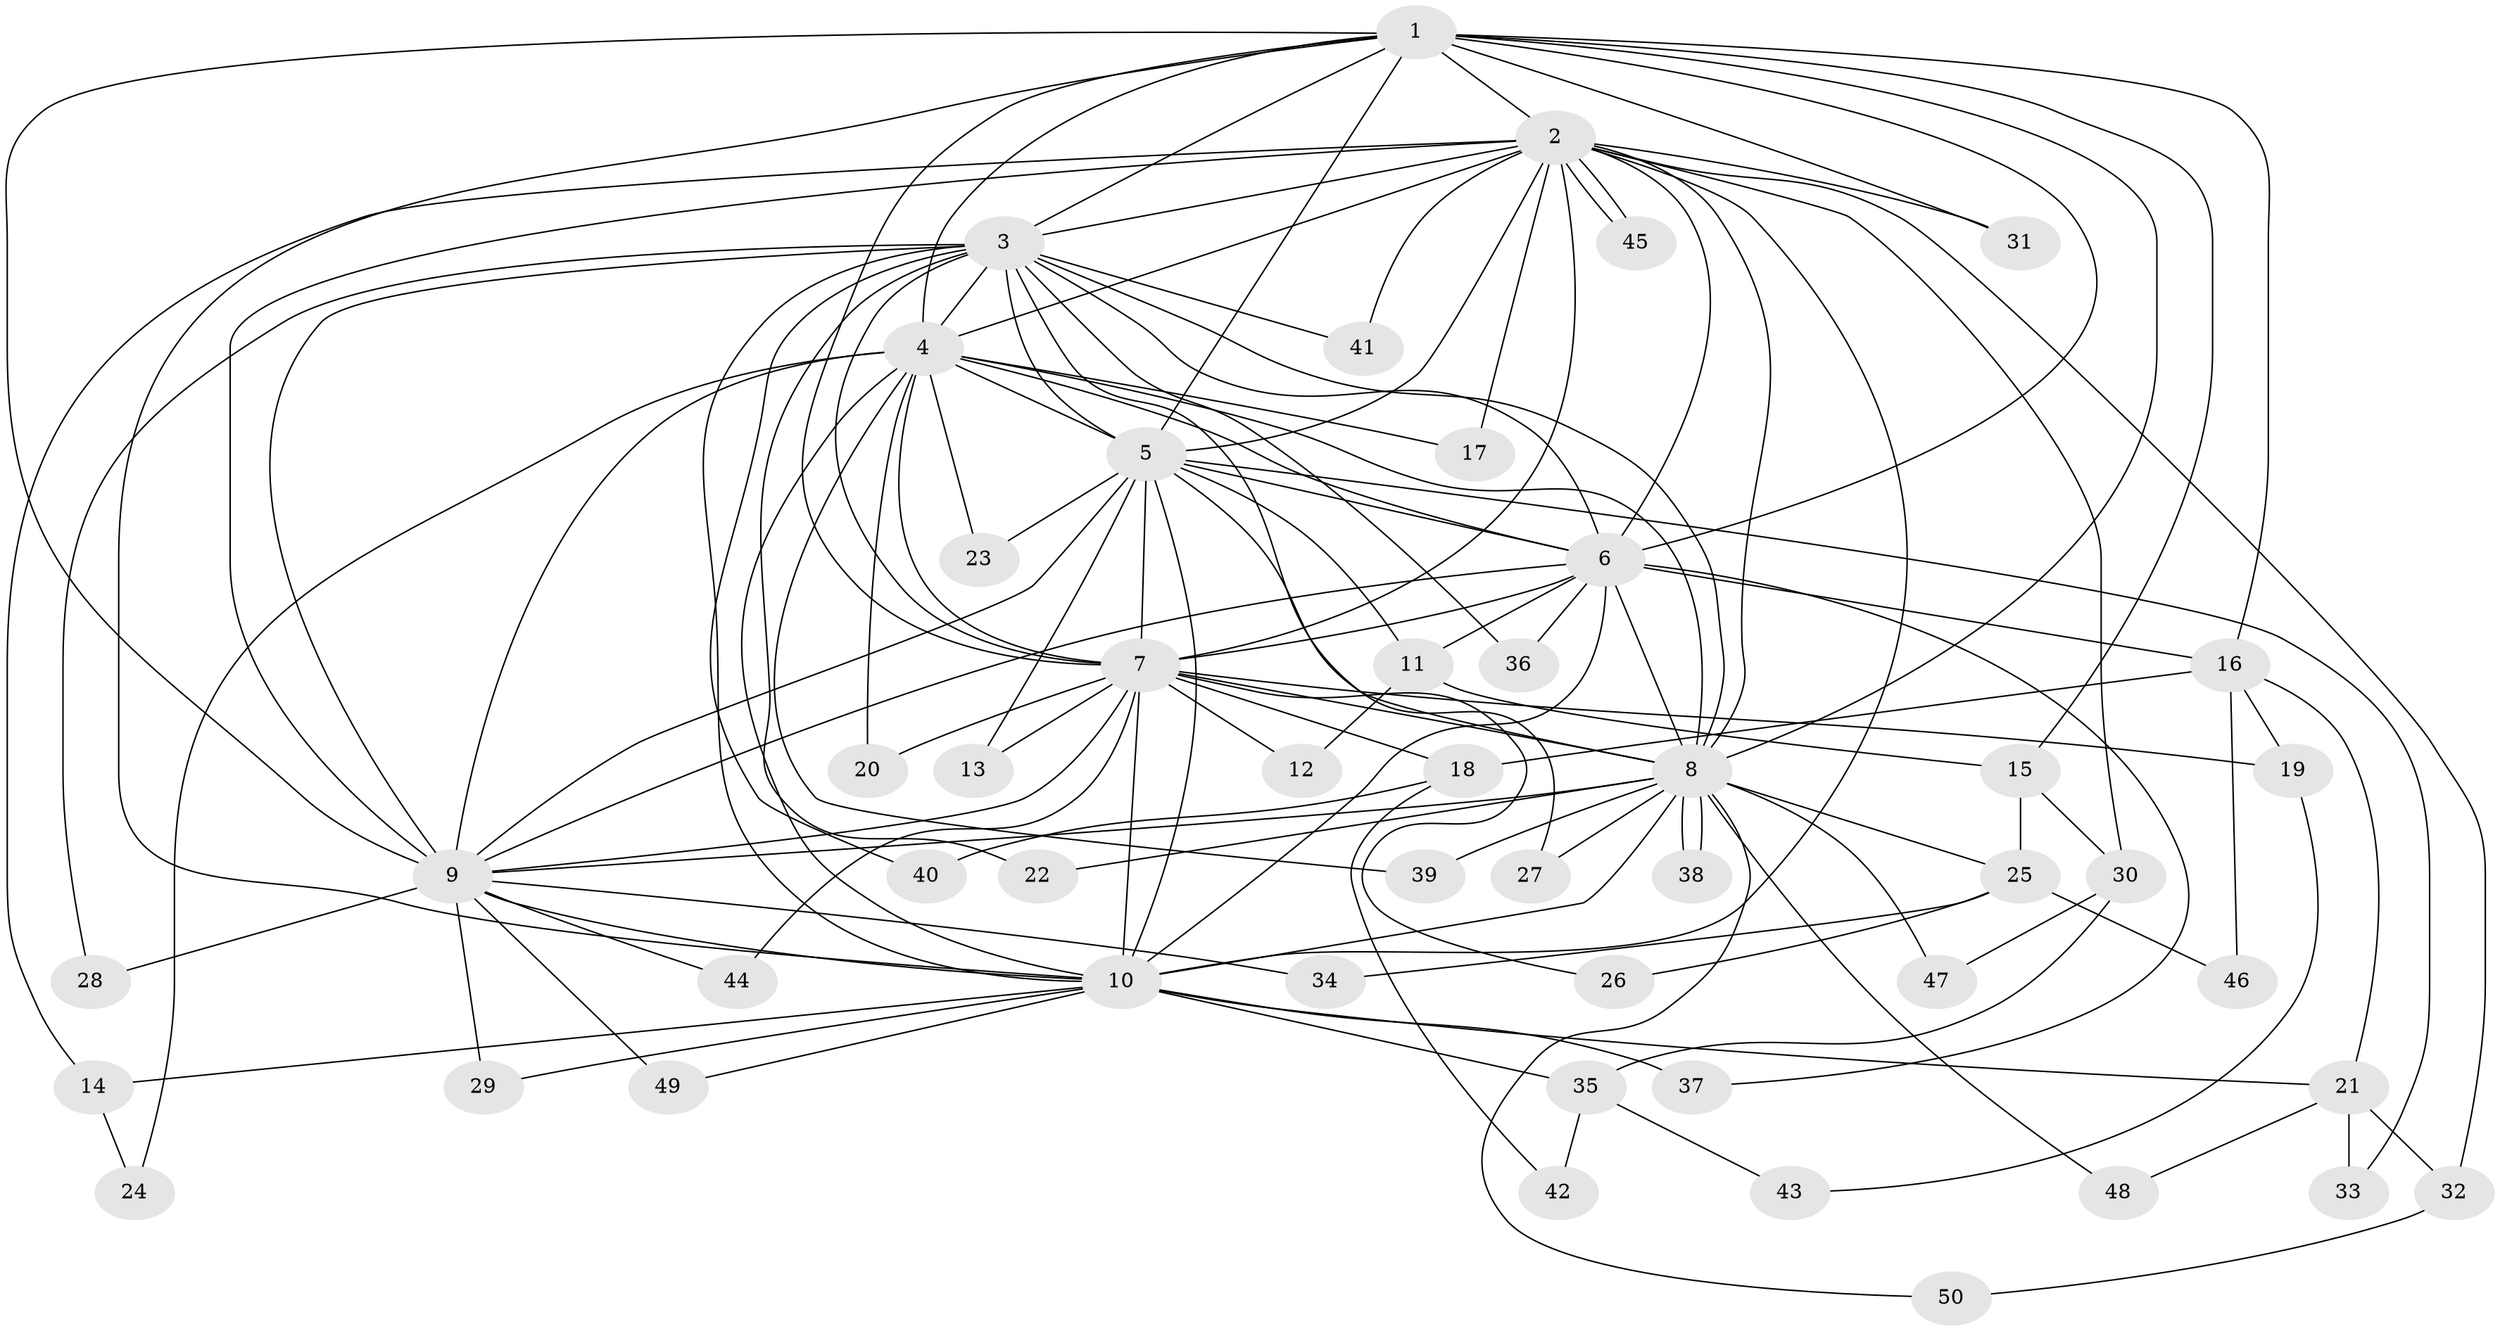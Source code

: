 // Generated by graph-tools (version 1.1) at 2025/43/03/09/25 04:43:52]
// undirected, 50 vertices, 125 edges
graph export_dot {
graph [start="1"]
  node [color=gray90,style=filled];
  1;
  2;
  3;
  4;
  5;
  6;
  7;
  8;
  9;
  10;
  11;
  12;
  13;
  14;
  15;
  16;
  17;
  18;
  19;
  20;
  21;
  22;
  23;
  24;
  25;
  26;
  27;
  28;
  29;
  30;
  31;
  32;
  33;
  34;
  35;
  36;
  37;
  38;
  39;
  40;
  41;
  42;
  43;
  44;
  45;
  46;
  47;
  48;
  49;
  50;
  1 -- 2;
  1 -- 3;
  1 -- 4;
  1 -- 5;
  1 -- 6;
  1 -- 7;
  1 -- 8;
  1 -- 9;
  1 -- 10;
  1 -- 15;
  1 -- 16;
  1 -- 31;
  2 -- 3;
  2 -- 4;
  2 -- 5;
  2 -- 6;
  2 -- 7;
  2 -- 8;
  2 -- 9;
  2 -- 10;
  2 -- 14;
  2 -- 17;
  2 -- 30;
  2 -- 31;
  2 -- 32;
  2 -- 41;
  2 -- 45;
  2 -- 45;
  3 -- 4;
  3 -- 5;
  3 -- 6;
  3 -- 7;
  3 -- 8;
  3 -- 9;
  3 -- 10;
  3 -- 22;
  3 -- 27;
  3 -- 28;
  3 -- 36;
  3 -- 40;
  3 -- 41;
  4 -- 5;
  4 -- 6;
  4 -- 7;
  4 -- 8;
  4 -- 9;
  4 -- 10;
  4 -- 17;
  4 -- 20;
  4 -- 23;
  4 -- 24;
  4 -- 39;
  5 -- 6;
  5 -- 7;
  5 -- 8;
  5 -- 9;
  5 -- 10;
  5 -- 11;
  5 -- 13;
  5 -- 23;
  5 -- 33;
  6 -- 7;
  6 -- 8;
  6 -- 9;
  6 -- 10;
  6 -- 11;
  6 -- 16;
  6 -- 36;
  6 -- 37;
  7 -- 8;
  7 -- 9;
  7 -- 10;
  7 -- 12;
  7 -- 13;
  7 -- 18;
  7 -- 19;
  7 -- 20;
  7 -- 26;
  7 -- 44;
  8 -- 9;
  8 -- 10;
  8 -- 22;
  8 -- 25;
  8 -- 27;
  8 -- 38;
  8 -- 38;
  8 -- 39;
  8 -- 47;
  8 -- 48;
  8 -- 50;
  9 -- 10;
  9 -- 28;
  9 -- 29;
  9 -- 34;
  9 -- 44;
  9 -- 49;
  10 -- 14;
  10 -- 21;
  10 -- 29;
  10 -- 35;
  10 -- 37;
  10 -- 49;
  11 -- 12;
  11 -- 15;
  14 -- 24;
  15 -- 25;
  15 -- 30;
  16 -- 18;
  16 -- 19;
  16 -- 21;
  16 -- 46;
  18 -- 40;
  18 -- 42;
  19 -- 43;
  21 -- 32;
  21 -- 33;
  21 -- 48;
  25 -- 26;
  25 -- 34;
  25 -- 46;
  30 -- 35;
  30 -- 47;
  32 -- 50;
  35 -- 42;
  35 -- 43;
}
